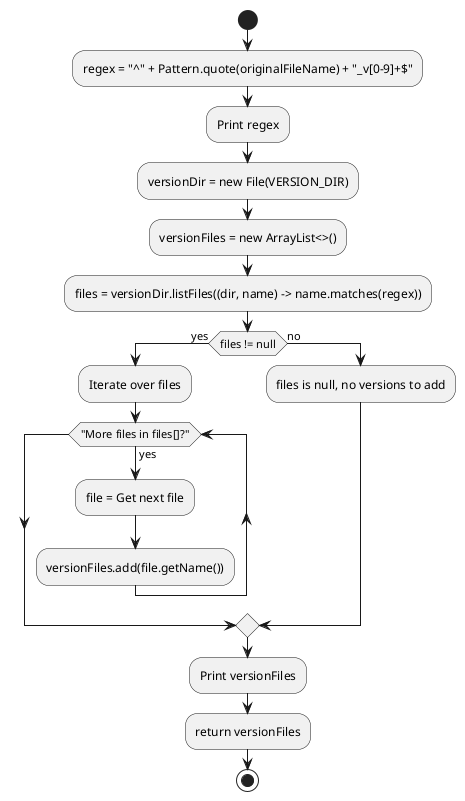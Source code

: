 @startuml
start
:regex = "^" + Pattern.quote(originalFileName) + "_v[0-9]+$";
:Print regex;
:versionDir = new File(VERSION_DIR);
:versionFiles = new ArrayList<>();
:files = versionDir.listFiles((dir, name) -> name.matches(regex));

if (files != null) then (yes)
  :Iterate over files;
  while ("More files in files[]?") is (yes)
    :file = Get next file;
    :versionFiles.add(file.getName());
  endwhile
else (no)
  :files is null, no versions to add;
endif

:Print versionFiles;
:return versionFiles;
stop
@enduml
